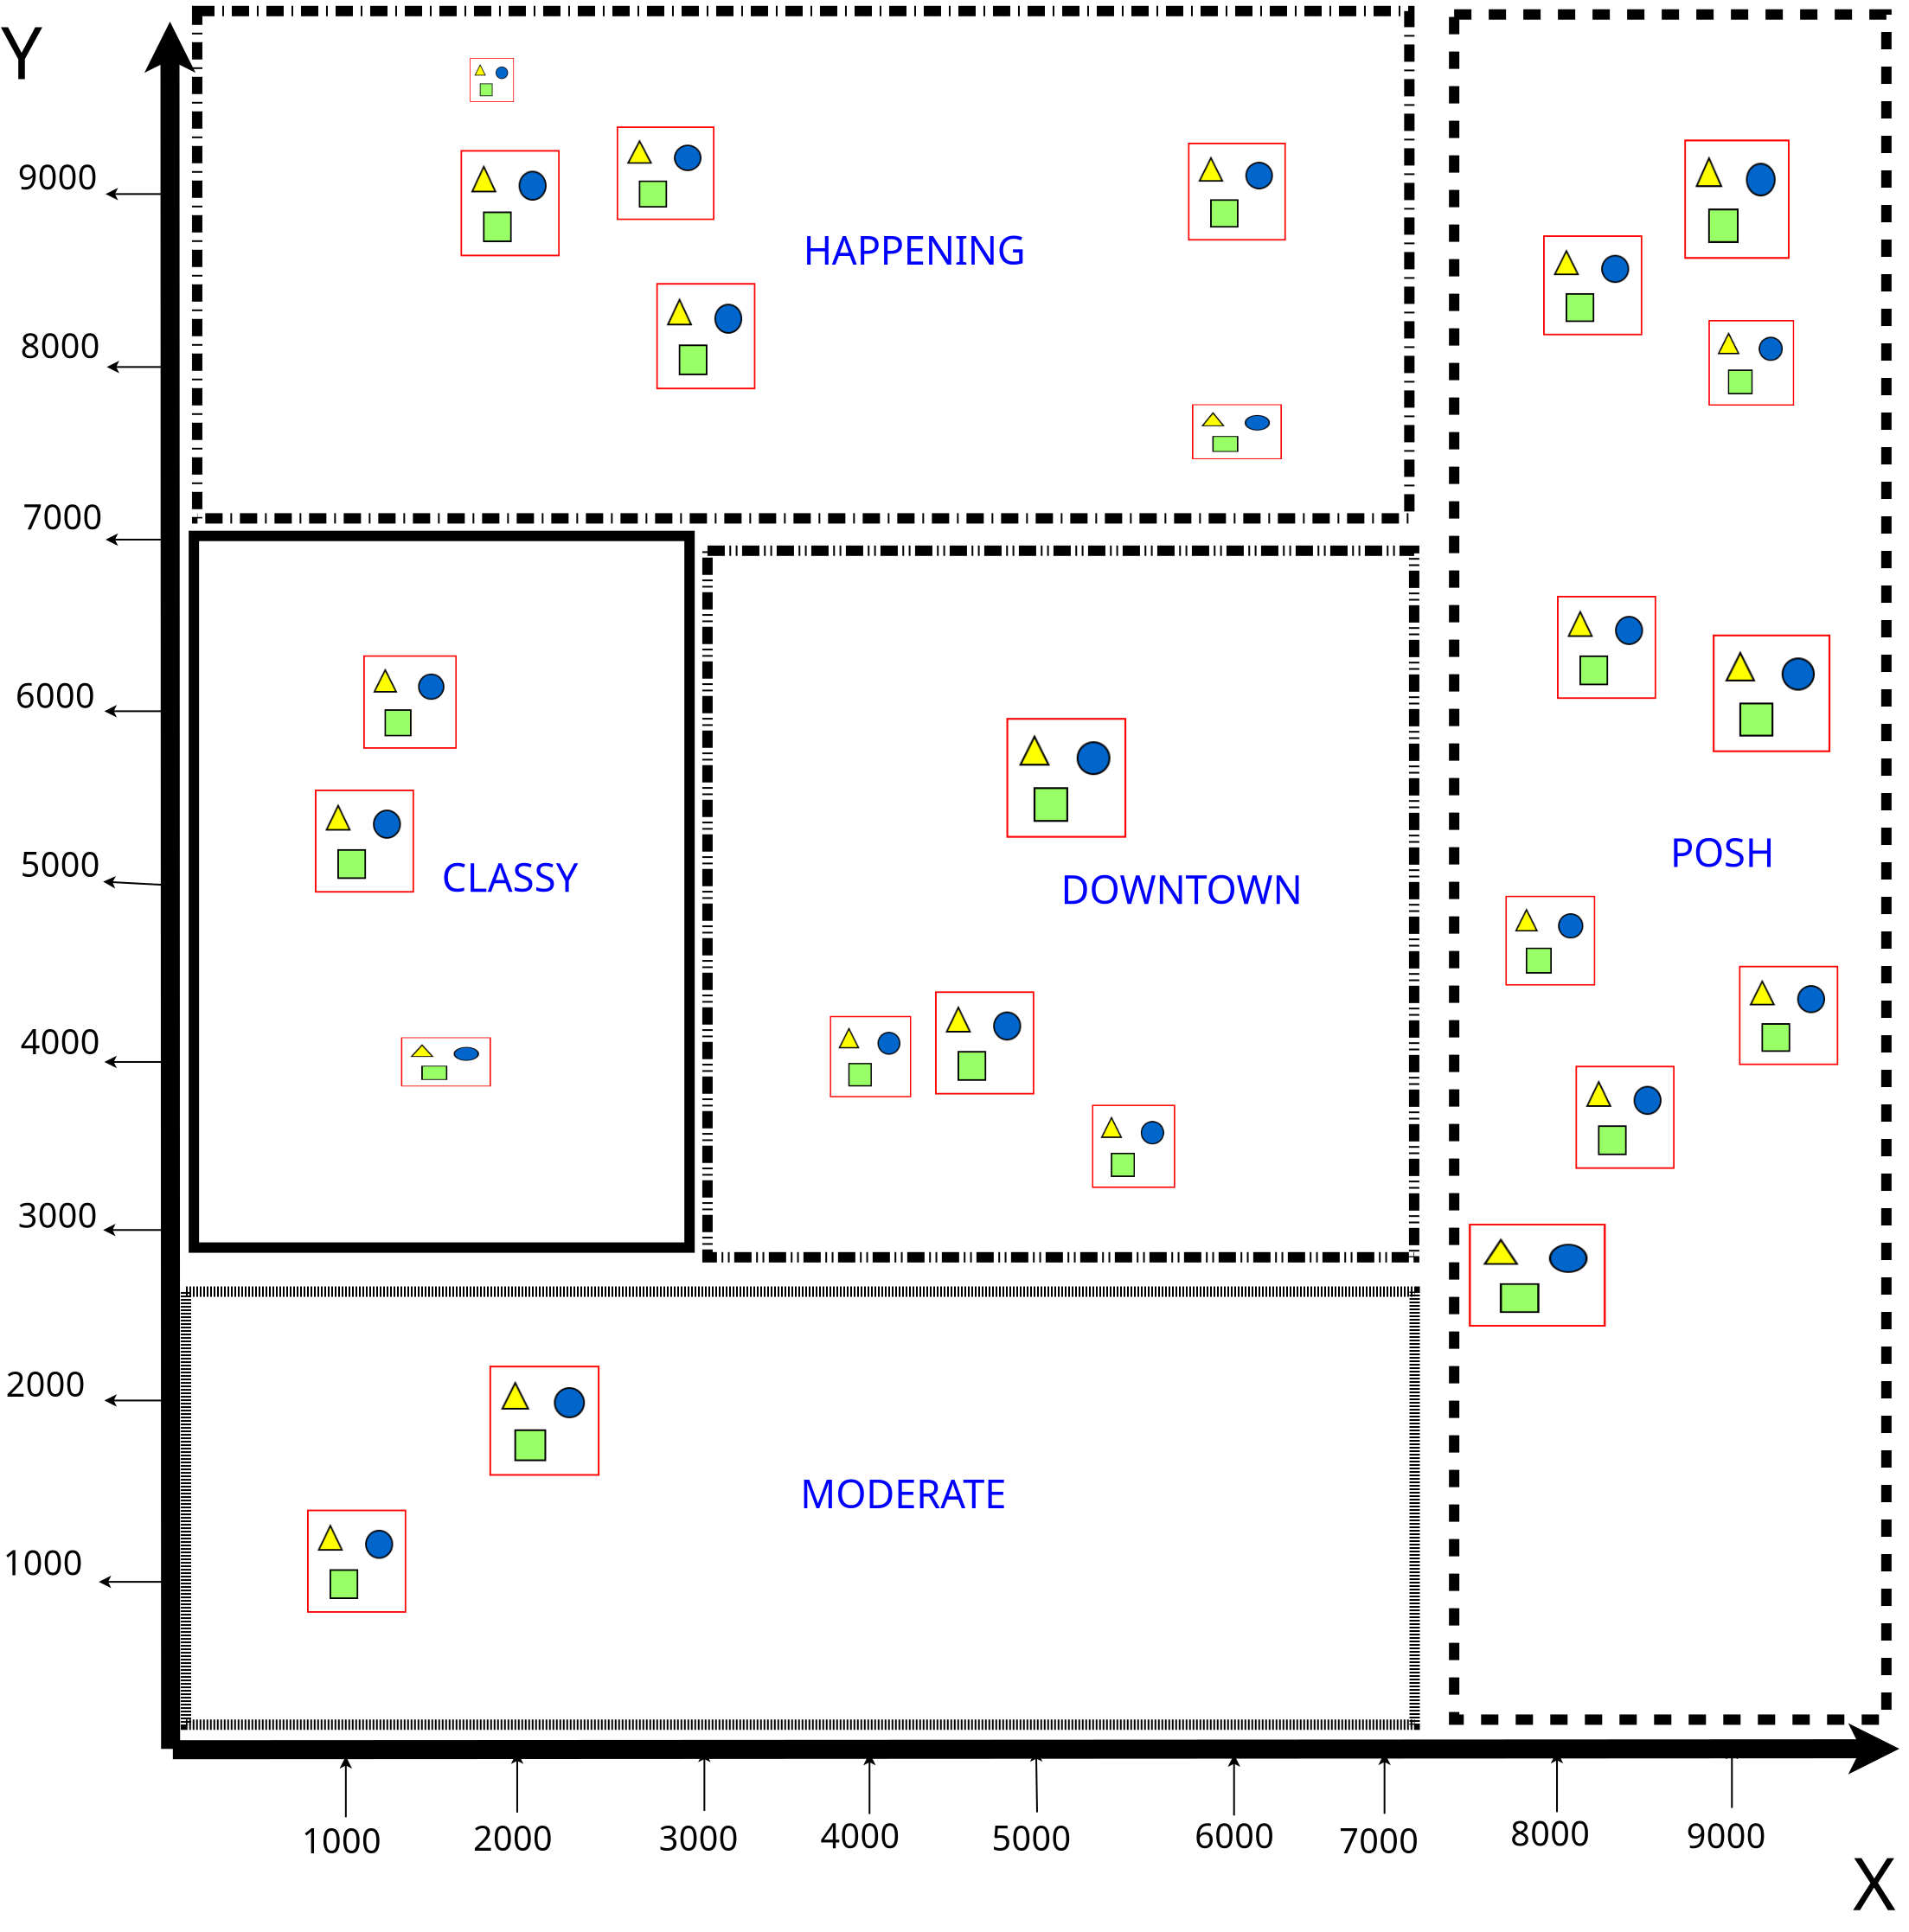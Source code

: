 <?xml version="1.0" encoding="UTF-8"?>
<dia:diagram xmlns:dia="http://www.lysator.liu.se/~alla/dia/">
  <dia:layer name="Background" visible="true" active="true">
    <dia:object type="Standard - Line" version="0" id="O0">
      <dia:attribute name="obj_pos">
        <dia:point val="-0.058,100.022"/>
      </dia:attribute>
      <dia:attribute name="obj_bb">
        <dia:rectangle val="-0.608,98.487;100.973,101.447"/>
      </dia:attribute>
      <dia:attribute name="conn_endpoints">
        <dia:point val="-0.058,100.022"/>
        <dia:point val="99.743,99.966"/>
      </dia:attribute>
      <dia:attribute name="numcp">
        <dia:int val="1"/>
      </dia:attribute>
      <dia:attribute name="line_width">
        <dia:real val="1.1"/>
      </dia:attribute>
      <dia:attribute name="end_arrow">
        <dia:enum val="22"/>
      </dia:attribute>
      <dia:attribute name="end_arrow_length">
        <dia:real val="0.5"/>
      </dia:attribute>
      <dia:attribute name="end_arrow_width">
        <dia:real val="0.5"/>
      </dia:attribute>
    </dia:object>
    <dia:object type="Standard - Line" version="0" id="O1">
      <dia:attribute name="obj_pos">
        <dia:point val="-0.189,99.974"/>
      </dia:attribute>
      <dia:attribute name="obj_bb">
        <dia:rectangle val="-1.705,-1.12;1.255,100.524"/>
      </dia:attribute>
      <dia:attribute name="conn_endpoints">
        <dia:point val="-0.189,99.974"/>
        <dia:point val="-0.225,0.11"/>
      </dia:attribute>
      <dia:attribute name="numcp">
        <dia:int val="1"/>
      </dia:attribute>
      <dia:attribute name="line_width">
        <dia:real val="1.1"/>
      </dia:attribute>
      <dia:attribute name="end_arrow">
        <dia:enum val="22"/>
      </dia:attribute>
      <dia:attribute name="end_arrow_length">
        <dia:real val="0.5"/>
      </dia:attribute>
      <dia:attribute name="end_arrow_width">
        <dia:real val="0.5"/>
      </dia:attribute>
    </dia:object>
    <dia:object type="Standard - Text" version="1" id="O2">
      <dia:attribute name="obj_pos">
        <dia:point val="25,34"/>
      </dia:attribute>
      <dia:attribute name="obj_bb">
        <dia:rectangle val="25,33.405;25,34.15"/>
      </dia:attribute>
      <dia:attribute name="text">
        <dia:composite type="text">
          <dia:attribute name="string">
            <dia:string>##</dia:string>
          </dia:attribute>
          <dia:attribute name="font">
            <dia:font family="sans" style="0" name="Helvetica"/>
          </dia:attribute>
          <dia:attribute name="height">
            <dia:real val="0.8"/>
          </dia:attribute>
          <dia:attribute name="pos">
            <dia:point val="25,34"/>
          </dia:attribute>
          <dia:attribute name="color">
            <dia:color val="#000000"/>
          </dia:attribute>
          <dia:attribute name="alignment">
            <dia:enum val="0"/>
          </dia:attribute>
        </dia:composite>
      </dia:attribute>
      <dia:attribute name="valign">
        <dia:enum val="3"/>
      </dia:attribute>
    </dia:object>
    <dia:object type="Standard - Box" version="0" id="O3">
      <dia:attribute name="obj_pos">
        <dia:point val="30.846,30.702"/>
      </dia:attribute>
      <dia:attribute name="obj_bb">
        <dia:rectangle val="30.547,30.402;71.996,71.851"/>
      </dia:attribute>
      <dia:attribute name="elem_corner">
        <dia:point val="30.846,30.702"/>
      </dia:attribute>
      <dia:attribute name="elem_width">
        <dia:real val="40.849"/>
      </dia:attribute>
      <dia:attribute name="elem_height">
        <dia:real val="40.849"/>
      </dia:attribute>
      <dia:attribute name="border_width">
        <dia:real val="0.6"/>
      </dia:attribute>
      <dia:attribute name="show_background">
        <dia:boolean val="false"/>
      </dia:attribute>
      <dia:attribute name="line_style">
        <dia:enum val="3"/>
      </dia:attribute>
      <dia:attribute name="aspect">
        <dia:enum val="2"/>
      </dia:attribute>
    </dia:object>
    <dia:object type="Standard - Box" version="0" id="O4">
      <dia:attribute name="obj_pos">
        <dia:point val="74.007,-0.303"/>
      </dia:attribute>
      <dia:attribute name="obj_bb">
        <dia:rectangle val="73.707,-0.603;99.293,98.583"/>
      </dia:attribute>
      <dia:attribute name="elem_corner">
        <dia:point val="74.007,-0.303"/>
      </dia:attribute>
      <dia:attribute name="elem_width">
        <dia:real val="24.986"/>
      </dia:attribute>
      <dia:attribute name="elem_height">
        <dia:real val="98.586"/>
      </dia:attribute>
      <dia:attribute name="border_width">
        <dia:real val="0.6"/>
      </dia:attribute>
      <dia:attribute name="show_background">
        <dia:boolean val="false"/>
      </dia:attribute>
      <dia:attribute name="line_style">
        <dia:enum val="1"/>
      </dia:attribute>
    </dia:object>
    <dia:object type="Standard - Box" version="0" id="O5">
      <dia:attribute name="obj_pos">
        <dia:point val="1.348,-0.5"/>
      </dia:attribute>
      <dia:attribute name="obj_bb">
        <dia:rectangle val="1.048,-0.8;71.717,29.131"/>
      </dia:attribute>
      <dia:attribute name="elem_corner">
        <dia:point val="1.348,-0.5"/>
      </dia:attribute>
      <dia:attribute name="elem_width">
        <dia:real val="70.069"/>
      </dia:attribute>
      <dia:attribute name="elem_height">
        <dia:real val="29.331"/>
      </dia:attribute>
      <dia:attribute name="border_width">
        <dia:real val="0.6"/>
      </dia:attribute>
      <dia:attribute name="show_background">
        <dia:boolean val="false"/>
      </dia:attribute>
      <dia:attribute name="line_style">
        <dia:enum val="2"/>
      </dia:attribute>
    </dia:object>
    <dia:object type="Standard - Box" version="0" id="O6">
      <dia:attribute name="obj_pos">
        <dia:point val="0.7,73.537"/>
      </dia:attribute>
      <dia:attribute name="obj_bb">
        <dia:rectangle val="0.4,73.237;72.025,98.876"/>
      </dia:attribute>
      <dia:attribute name="elem_corner">
        <dia:point val="0.7,73.537"/>
      </dia:attribute>
      <dia:attribute name="elem_width">
        <dia:real val="71.025"/>
      </dia:attribute>
      <dia:attribute name="elem_height">
        <dia:real val="25.038"/>
      </dia:attribute>
      <dia:attribute name="border_width">
        <dia:real val="0.6"/>
      </dia:attribute>
      <dia:attribute name="show_background">
        <dia:boolean val="false"/>
      </dia:attribute>
      <dia:attribute name="line_style">
        <dia:enum val="4"/>
      </dia:attribute>
    </dia:object>
    <dia:object type="Standard - Box" version="0" id="O7">
      <dia:attribute name="obj_pos">
        <dia:point val="1.157,29.845"/>
      </dia:attribute>
      <dia:attribute name="obj_bb">
        <dia:rectangle val="0.857,29.545;30.109,71.29"/>
      </dia:attribute>
      <dia:attribute name="elem_corner">
        <dia:point val="1.157,29.845"/>
      </dia:attribute>
      <dia:attribute name="elem_width">
        <dia:real val="28.652"/>
      </dia:attribute>
      <dia:attribute name="elem_height">
        <dia:real val="41.145"/>
      </dia:attribute>
      <dia:attribute name="border_width">
        <dia:real val="0.6"/>
      </dia:attribute>
      <dia:attribute name="show_background">
        <dia:boolean val="false"/>
      </dia:attribute>
    </dia:object>
    <dia:object type="Standard - Text" version="1" id="O8">
      <dia:attribute name="obj_pos">
        <dia:point val="-10.0,3.438"/>
      </dia:attribute>
      <dia:attribute name="obj_bb">
        <dia:rectangle val="-10.0,-0.489;-7.4,4.436"/>
      </dia:attribute>
      <dia:attribute name="text">
        <dia:composite type="text">
          <dia:attribute name="string">
            <dia:string>#Y#</dia:string>
          </dia:attribute>
          <dia:attribute name="font">
            <dia:font family="sans" style="0" name="Helvetica"/>
          </dia:attribute>
          <dia:attribute name="height">
            <dia:real val="5.292"/>
          </dia:attribute>
          <dia:attribute name="pos">
            <dia:point val="-10.0,3.438"/>
          </dia:attribute>
          <dia:attribute name="color">
            <dia:color val="#000000"/>
          </dia:attribute>
          <dia:attribute name="alignment">
            <dia:enum val="0"/>
          </dia:attribute>
        </dia:composite>
      </dia:attribute>
      <dia:attribute name="valign">
        <dia:enum val="3"/>
      </dia:attribute>
    </dia:object>
    <dia:object type="Standard - Text" version="1" id="O9">
      <dia:attribute name="obj_pos">
        <dia:point val="97.056,109.3"/>
      </dia:attribute>
      <dia:attribute name="obj_bb">
        <dia:rectangle val="97.056,105.373;99.954,110.298"/>
      </dia:attribute>
      <dia:attribute name="text">
        <dia:composite type="text">
          <dia:attribute name="string">
            <dia:string>#X#</dia:string>
          </dia:attribute>
          <dia:attribute name="font">
            <dia:font family="sans" style="0" name="Helvetica"/>
          </dia:attribute>
          <dia:attribute name="height">
            <dia:real val="5.292"/>
          </dia:attribute>
          <dia:attribute name="pos">
            <dia:point val="97.056,109.3"/>
          </dia:attribute>
          <dia:attribute name="color">
            <dia:color val="#000000"/>
          </dia:attribute>
          <dia:attribute name="alignment">
            <dia:enum val="0"/>
          </dia:attribute>
        </dia:composite>
      </dia:attribute>
      <dia:attribute name="valign">
        <dia:enum val="3"/>
      </dia:attribute>
    </dia:object>
    <dia:object type="Standard - Text" version="1" id="O10">
      <dia:attribute name="obj_pos">
        <dia:point val="36.382,14.165"/>
      </dia:attribute>
      <dia:attribute name="obj_bb">
        <dia:rectangle val="36.382,13.57;36.382,14.316"/>
      </dia:attribute>
      <dia:attribute name="text">
        <dia:composite type="text">
          <dia:attribute name="string">
            <dia:string>##</dia:string>
          </dia:attribute>
          <dia:attribute name="font">
            <dia:font family="sans" style="0" name="Helvetica"/>
          </dia:attribute>
          <dia:attribute name="height">
            <dia:real val="0.8"/>
          </dia:attribute>
          <dia:attribute name="pos">
            <dia:point val="36.382,14.165"/>
          </dia:attribute>
          <dia:attribute name="color">
            <dia:color val="#000000"/>
          </dia:attribute>
          <dia:attribute name="alignment">
            <dia:enum val="0"/>
          </dia:attribute>
        </dia:composite>
      </dia:attribute>
      <dia:attribute name="valign">
        <dia:enum val="3"/>
      </dia:attribute>
      <dia:connections>
        <dia:connection handle="0" to="O5" connection="8"/>
      </dia:connections>
    </dia:object>
    <dia:object type="Standard - Text" version="1" id="O11">
      <dia:attribute name="obj_pos">
        <dia:point val="51.271,51.126"/>
      </dia:attribute>
      <dia:attribute name="obj_bb">
        <dia:rectangle val="51.271,49.031;65.784,51.659"/>
      </dia:attribute>
      <dia:attribute name="text">
        <dia:composite type="text">
          <dia:attribute name="string">
            <dia:string>#DOWNTOWN#</dia:string>
          </dia:attribute>
          <dia:attribute name="font">
            <dia:font family="sans" style="0" name="Helvetica"/>
          </dia:attribute>
          <dia:attribute name="height">
            <dia:real val="2.822"/>
          </dia:attribute>
          <dia:attribute name="pos">
            <dia:point val="51.271,51.126"/>
          </dia:attribute>
          <dia:attribute name="color">
            <dia:color val="#0000ff"/>
          </dia:attribute>
          <dia:attribute name="alignment">
            <dia:enum val="0"/>
          </dia:attribute>
        </dia:composite>
      </dia:attribute>
      <dia:attribute name="valign">
        <dia:enum val="3"/>
      </dia:attribute>
      <dia:connections>
        <dia:connection handle="0" to="O3" connection="8"/>
      </dia:connections>
    </dia:object>
    <dia:object type="Standard - Text" version="1" id="O12">
      <dia:attribute name="obj_pos">
        <dia:point val="86.5,48.99"/>
      </dia:attribute>
      <dia:attribute name="obj_bb">
        <dia:rectangle val="86.5,46.895;92.77,49.522"/>
      </dia:attribute>
      <dia:attribute name="text">
        <dia:composite type="text">
          <dia:attribute name="string">
            <dia:string>#POSH#</dia:string>
          </dia:attribute>
          <dia:attribute name="font">
            <dia:font family="sans" style="0" name="Helvetica"/>
          </dia:attribute>
          <dia:attribute name="height">
            <dia:real val="2.822"/>
          </dia:attribute>
          <dia:attribute name="pos">
            <dia:point val="86.5,48.99"/>
          </dia:attribute>
          <dia:attribute name="color">
            <dia:color val="#0000ff"/>
          </dia:attribute>
          <dia:attribute name="alignment">
            <dia:enum val="0"/>
          </dia:attribute>
        </dia:composite>
      </dia:attribute>
      <dia:attribute name="valign">
        <dia:enum val="3"/>
      </dia:attribute>
      <dia:connections>
        <dia:connection handle="0" to="O4" connection="8"/>
      </dia:connections>
    </dia:object>
    <dia:object type="Standard - Text" version="1" id="O13">
      <dia:attribute name="obj_pos">
        <dia:point val="36.382,14.165"/>
      </dia:attribute>
      <dia:attribute name="obj_bb">
        <dia:rectangle val="36.382,12.07;49.567,14.698"/>
      </dia:attribute>
      <dia:attribute name="text">
        <dia:composite type="text">
          <dia:attribute name="string">
            <dia:string>#HAPPENING#</dia:string>
          </dia:attribute>
          <dia:attribute name="font">
            <dia:font family="sans" style="0" name="Helvetica"/>
          </dia:attribute>
          <dia:attribute name="height">
            <dia:real val="2.822"/>
          </dia:attribute>
          <dia:attribute name="pos">
            <dia:point val="36.382,14.165"/>
          </dia:attribute>
          <dia:attribute name="color">
            <dia:color val="#0000ff"/>
          </dia:attribute>
          <dia:attribute name="alignment">
            <dia:enum val="0"/>
          </dia:attribute>
        </dia:composite>
      </dia:attribute>
      <dia:attribute name="valign">
        <dia:enum val="3"/>
      </dia:attribute>
      <dia:connections>
        <dia:connection handle="0" to="O5" connection="8"/>
      </dia:connections>
    </dia:object>
    <dia:object type="Standard - Text" version="1" id="O14">
      <dia:attribute name="obj_pos">
        <dia:point val="15.483,50.418"/>
      </dia:attribute>
      <dia:attribute name="obj_bb">
        <dia:rectangle val="15.483,49.823;15.483,50.568"/>
      </dia:attribute>
      <dia:attribute name="text">
        <dia:composite type="text">
          <dia:attribute name="string">
            <dia:string>##</dia:string>
          </dia:attribute>
          <dia:attribute name="font">
            <dia:font family="sans" style="0" name="Helvetica"/>
          </dia:attribute>
          <dia:attribute name="height">
            <dia:real val="0.8"/>
          </dia:attribute>
          <dia:attribute name="pos">
            <dia:point val="15.483,50.418"/>
          </dia:attribute>
          <dia:attribute name="color">
            <dia:color val="#000000"/>
          </dia:attribute>
          <dia:attribute name="alignment">
            <dia:enum val="0"/>
          </dia:attribute>
        </dia:composite>
      </dia:attribute>
      <dia:attribute name="valign">
        <dia:enum val="3"/>
      </dia:attribute>
      <dia:connections>
        <dia:connection handle="0" to="O7" connection="8"/>
      </dia:connections>
    </dia:object>
    <dia:object type="Standard - Text" version="1" id="O15">
      <dia:attribute name="obj_pos">
        <dia:point val="15.483,50.418"/>
      </dia:attribute>
      <dia:attribute name="obj_bb">
        <dia:rectangle val="15.483,48.323;24.108,50.95"/>
      </dia:attribute>
      <dia:attribute name="text">
        <dia:composite type="text">
          <dia:attribute name="string">
            <dia:string>#CLASSY#</dia:string>
          </dia:attribute>
          <dia:attribute name="font">
            <dia:font family="sans" style="0" name="Helvetica"/>
          </dia:attribute>
          <dia:attribute name="height">
            <dia:real val="2.822"/>
          </dia:attribute>
          <dia:attribute name="pos">
            <dia:point val="15.483,50.418"/>
          </dia:attribute>
          <dia:attribute name="color">
            <dia:color val="#0000ff"/>
          </dia:attribute>
          <dia:attribute name="alignment">
            <dia:enum val="0"/>
          </dia:attribute>
        </dia:composite>
      </dia:attribute>
      <dia:attribute name="valign">
        <dia:enum val="3"/>
      </dia:attribute>
      <dia:connections>
        <dia:connection handle="0" to="O7" connection="8"/>
      </dia:connections>
    </dia:object>
    <dia:object type="Standard - Text" version="1" id="O16">
      <dia:attribute name="obj_pos">
        <dia:point val="36.212,86.056"/>
      </dia:attribute>
      <dia:attribute name="obj_bb">
        <dia:rectangle val="36.212,83.961;49.022,86.589"/>
      </dia:attribute>
      <dia:attribute name="text">
        <dia:composite type="text">
          <dia:attribute name="string">
            <dia:string>#MODERATE#</dia:string>
          </dia:attribute>
          <dia:attribute name="font">
            <dia:font family="sans" style="0" name="Helvetica"/>
          </dia:attribute>
          <dia:attribute name="height">
            <dia:real val="2.822"/>
          </dia:attribute>
          <dia:attribute name="pos">
            <dia:point val="36.212,86.056"/>
          </dia:attribute>
          <dia:attribute name="color">
            <dia:color val="#0000ff"/>
          </dia:attribute>
          <dia:attribute name="alignment">
            <dia:enum val="0"/>
          </dia:attribute>
        </dia:composite>
      </dia:attribute>
      <dia:attribute name="valign">
        <dia:enum val="3"/>
      </dia:attribute>
      <dia:connections>
        <dia:connection handle="0" to="O6" connection="8"/>
      </dia:connections>
    </dia:object>
    <dia:object type="Standard - Text" version="1" id="O17">
      <dia:attribute name="obj_pos">
        <dia:point val="20.003,79.94"/>
      </dia:attribute>
      <dia:attribute name="obj_bb">
        <dia:rectangle val="20.003,79.345;20.003,80.09"/>
      </dia:attribute>
      <dia:attribute name="text">
        <dia:composite type="text">
          <dia:attribute name="string">
            <dia:string>##</dia:string>
          </dia:attribute>
          <dia:attribute name="font">
            <dia:font family="sans" style="0" name="Helvetica"/>
          </dia:attribute>
          <dia:attribute name="height">
            <dia:real val="0.8"/>
          </dia:attribute>
          <dia:attribute name="pos">
            <dia:point val="20.003,79.94"/>
          </dia:attribute>
          <dia:attribute name="color">
            <dia:color val="#000000"/>
          </dia:attribute>
          <dia:attribute name="alignment">
            <dia:enum val="0"/>
          </dia:attribute>
        </dia:composite>
      </dia:attribute>
      <dia:attribute name="valign">
        <dia:enum val="3"/>
      </dia:attribute>
    </dia:object>
    <dia:object type="Standard - Image" version="0" id="O18">
      <dia:attribute name="obj_pos">
        <dia:point val="7.703,86.141"/>
      </dia:attribute>
      <dia:attribute name="obj_bb">
        <dia:rectangle val="7.603,86.041;13.533,92.203"/>
      </dia:attribute>
      <dia:attribute name="elem_corner">
        <dia:point val="7.703,86.141"/>
      </dia:attribute>
      <dia:attribute name="elem_width">
        <dia:real val="5.73"/>
      </dia:attribute>
      <dia:attribute name="elem_height">
        <dia:real val="5.961"/>
      </dia:attribute>
      <dia:attribute name="border_width">
        <dia:real val="0.2"/>
      </dia:attribute>
      <dia:attribute name="draw_border">
        <dia:boolean val="false"/>
      </dia:attribute>
      <dia:attribute name="keep_aspect">
        <dia:boolean val="false"/>
      </dia:attribute>
      <dia:attribute name="file">
        <dia:string>#C:\Documents and Settings\Gritti\Desktop\icons for city map\icona_casa.jpg#</dia:string>
      </dia:attribute>
    </dia:object>
    <dia:object type="Standard - Image" version="0" id="O19">
      <dia:attribute name="obj_pos">
        <dia:point val="18.241,77.819"/>
      </dia:attribute>
      <dia:attribute name="obj_bb">
        <dia:rectangle val="18.191,77.769;24.655,84.233"/>
      </dia:attribute>
      <dia:attribute name="elem_corner">
        <dia:point val="18.241,77.819"/>
      </dia:attribute>
      <dia:attribute name="elem_width">
        <dia:real val="6.364"/>
      </dia:attribute>
      <dia:attribute name="elem_height">
        <dia:real val="6.364"/>
      </dia:attribute>
      <dia:attribute name="draw_border">
        <dia:boolean val="false"/>
      </dia:attribute>
      <dia:attribute name="keep_aspect">
        <dia:boolean val="true"/>
      </dia:attribute>
      <dia:attribute name="file">
        <dia:string>#C:\Documents and Settings\Gritti\Desktop\icons for city map\moka_512.jpg#</dia:string>
      </dia:attribute>
    </dia:object>
    <dia:object type="Standard - Image" version="0" id="O20">
      <dia:attribute name="obj_pos">
        <dia:point val="16.573,7.534"/>
      </dia:attribute>
      <dia:attribute name="obj_bb">
        <dia:rectangle val="16.473,7.434;22.403,13.779"/>
      </dia:attribute>
      <dia:attribute name="elem_corner">
        <dia:point val="16.573,7.534"/>
      </dia:attribute>
      <dia:attribute name="elem_width">
        <dia:real val="5.73"/>
      </dia:attribute>
      <dia:attribute name="elem_height">
        <dia:real val="6.145"/>
      </dia:attribute>
      <dia:attribute name="border_width">
        <dia:real val="0.2"/>
      </dia:attribute>
      <dia:attribute name="draw_border">
        <dia:boolean val="false"/>
      </dia:attribute>
      <dia:attribute name="keep_aspect">
        <dia:boolean val="false"/>
      </dia:attribute>
      <dia:attribute name="file">
        <dia:string>#C:\Documents and Settings\Gritti\Desktop\icons for city map\icona_casa.jpg#</dia:string>
      </dia:attribute>
    </dia:object>
    <dia:object type="Standard - Image" version="0" id="O21">
      <dia:attribute name="obj_pos">
        <dia:point val="25.595,6.172"/>
      </dia:attribute>
      <dia:attribute name="obj_bb">
        <dia:rectangle val="25.545,6.122;31.302,11.629"/>
      </dia:attribute>
      <dia:attribute name="elem_corner">
        <dia:point val="25.595,6.172"/>
      </dia:attribute>
      <dia:attribute name="elem_width">
        <dia:real val="5.657"/>
      </dia:attribute>
      <dia:attribute name="elem_height">
        <dia:real val="5.407"/>
      </dia:attribute>
      <dia:attribute name="draw_border">
        <dia:boolean val="false"/>
      </dia:attribute>
      <dia:attribute name="keep_aspect">
        <dia:boolean val="false"/>
      </dia:attribute>
      <dia:attribute name="file">
        <dia:string>#C:\Documents and Settings\Gritti\Desktop\icons for city map\upc1.gif#</dia:string>
      </dia:attribute>
    </dia:object>
    <dia:object type="Standard - Image" version="0" id="O22">
      <dia:attribute name="obj_pos">
        <dia:point val="17.11,2.213"/>
      </dia:attribute>
      <dia:attribute name="obj_bb">
        <dia:rectangle val="17.059,2.163;19.705,4.808"/>
      </dia:attribute>
      <dia:attribute name="elem_corner">
        <dia:point val="17.11,2.213"/>
      </dia:attribute>
      <dia:attribute name="elem_width">
        <dia:real val="2.546"/>
      </dia:attribute>
      <dia:attribute name="elem_height">
        <dia:real val="2.546"/>
      </dia:attribute>
      <dia:attribute name="draw_border">
        <dia:boolean val="false"/>
      </dia:attribute>
      <dia:attribute name="keep_aspect">
        <dia:boolean val="true"/>
      </dia:attribute>
      <dia:attribute name="file">
        <dia:string>#C:\Documents and Settings\Gritti\Desktop\icons for city map\linia1.gif#</dia:string>
      </dia:attribute>
    </dia:object>
    <dia:object type="Standard - Image" version="0" id="O23">
      <dia:attribute name="obj_pos">
        <dia:point val="27.887,15.224"/>
      </dia:attribute>
      <dia:attribute name="obj_bb">
        <dia:rectangle val="27.787,15.124;33.717,21.469"/>
      </dia:attribute>
      <dia:attribute name="elem_corner">
        <dia:point val="27.887,15.224"/>
      </dia:attribute>
      <dia:attribute name="elem_width">
        <dia:real val="5.73"/>
      </dia:attribute>
      <dia:attribute name="elem_height">
        <dia:real val="6.145"/>
      </dia:attribute>
      <dia:attribute name="border_width">
        <dia:real val="0.2"/>
      </dia:attribute>
      <dia:attribute name="draw_border">
        <dia:boolean val="false"/>
      </dia:attribute>
      <dia:attribute name="keep_aspect">
        <dia:boolean val="false"/>
      </dia:attribute>
      <dia:attribute name="file">
        <dia:string>#C:\Documents and Settings\Gritti\Desktop\icons for city map\icona_casa.jpg#</dia:string>
      </dia:attribute>
    </dia:object>
    <dia:object type="Standard - Text" version="1" id="O24">
      <dia:attribute name="obj_pos">
        <dia:point val="13.574,28.517"/>
      </dia:attribute>
      <dia:attribute name="obj_bb">
        <dia:rectangle val="13.574,27.922;13.574,28.667"/>
      </dia:attribute>
      <dia:attribute name="text">
        <dia:composite type="text">
          <dia:attribute name="string">
            <dia:string>##</dia:string>
          </dia:attribute>
          <dia:attribute name="font">
            <dia:font family="sans" style="0" name="Helvetica"/>
          </dia:attribute>
          <dia:attribute name="height">
            <dia:real val="0.8"/>
          </dia:attribute>
          <dia:attribute name="pos">
            <dia:point val="13.574,28.517"/>
          </dia:attribute>
          <dia:attribute name="color">
            <dia:color val="#000000"/>
          </dia:attribute>
          <dia:attribute name="alignment">
            <dia:enum val="0"/>
          </dia:attribute>
        </dia:composite>
      </dia:attribute>
      <dia:attribute name="valign">
        <dia:enum val="3"/>
      </dia:attribute>
    </dia:object>
    <dia:object type="Standard - Image" version="0" id="O25">
      <dia:attribute name="obj_pos">
        <dia:point val="74.853,69.617"/>
      </dia:attribute>
      <dia:attribute name="obj_bb">
        <dia:rectangle val="74.803,69.567;82.823,75.606"/>
      </dia:attribute>
      <dia:attribute name="elem_corner">
        <dia:point val="74.853,69.617"/>
      </dia:attribute>
      <dia:attribute name="elem_width">
        <dia:real val="7.92"/>
      </dia:attribute>
      <dia:attribute name="elem_height">
        <dia:real val="5.94"/>
      </dia:attribute>
      <dia:attribute name="draw_border">
        <dia:boolean val="false"/>
      </dia:attribute>
      <dia:attribute name="keep_aspect">
        <dia:boolean val="true"/>
      </dia:attribute>
      <dia:attribute name="file">
        <dia:string>#C:\Documents and Settings\Gritti\Desktop\icons for city map\bmx-park-icon-1.jpg#</dia:string>
      </dia:attribute>
    </dia:object>
    <dia:object type="Standard - Image" version="0" id="O26">
      <dia:attribute name="obj_pos">
        <dia:point val="48.125,40.366"/>
      </dia:attribute>
      <dia:attribute name="obj_bb">
        <dia:rectangle val="48.075,40.316;55.105,47.346"/>
      </dia:attribute>
      <dia:attribute name="elem_corner">
        <dia:point val="48.125,40.366"/>
      </dia:attribute>
      <dia:attribute name="elem_width">
        <dia:real val="6.93"/>
      </dia:attribute>
      <dia:attribute name="elem_height">
        <dia:real val="6.93"/>
      </dia:attribute>
      <dia:attribute name="draw_border">
        <dia:boolean val="false"/>
      </dia:attribute>
      <dia:attribute name="keep_aspect">
        <dia:boolean val="true"/>
      </dia:attribute>
      <dia:attribute name="file">
        <dia:string>#C:\Documents and Settings\Gritti\Desktop\icons for city map\i405_TDM_icon_transit92.gif#</dia:string>
      </dia:attribute>
    </dia:object>
    <dia:object type="Standard - Image" version="0" id="O27">
      <dia:attribute name="obj_pos">
        <dia:point val="87.313,6.927"/>
      </dia:attribute>
      <dia:attribute name="obj_bb">
        <dia:rectangle val="87.263,6.877;93.444,13.877"/>
      </dia:attribute>
      <dia:attribute name="elem_corner">
        <dia:point val="87.313,6.927"/>
      </dia:attribute>
      <dia:attribute name="elem_width">
        <dia:real val="6.081"/>
      </dia:attribute>
      <dia:attribute name="elem_height">
        <dia:real val="6.9"/>
      </dia:attribute>
      <dia:attribute name="draw_border">
        <dia:boolean val="false"/>
      </dia:attribute>
      <dia:attribute name="keep_aspect">
        <dia:boolean val="false"/>
      </dia:attribute>
      <dia:attribute name="file">
        <dia:string>#C:\Documents and Settings\Gritti\Desktop\icons for city map\clubbing.jpg#</dia:string>
      </dia:attribute>
    </dia:object>
    <dia:object type="Standard - Line" version="0" id="O28">
      <dia:attribute name="obj_pos">
        <dia:point val="9.941,103.926"/>
      </dia:attribute>
      <dia:attribute name="obj_bb">
        <dia:rectangle val="9.579,100.279;10.302,103.976"/>
      </dia:attribute>
      <dia:attribute name="conn_endpoints">
        <dia:point val="9.941,103.926"/>
        <dia:point val="9.941,100.391"/>
      </dia:attribute>
      <dia:attribute name="numcp">
        <dia:int val="1"/>
      </dia:attribute>
      <dia:attribute name="end_arrow">
        <dia:enum val="22"/>
      </dia:attribute>
      <dia:attribute name="end_arrow_length">
        <dia:real val="0.5"/>
      </dia:attribute>
      <dia:attribute name="end_arrow_width">
        <dia:real val="0.5"/>
      </dia:attribute>
    </dia:object>
    <dia:object type="Standard - Line" version="0" id="O29">
      <dia:attribute name="obj_pos">
        <dia:point val="19.848,103.656"/>
      </dia:attribute>
      <dia:attribute name="obj_bb">
        <dia:rectangle val="19.486,100.008;20.21,103.706"/>
      </dia:attribute>
      <dia:attribute name="conn_endpoints">
        <dia:point val="19.848,103.656"/>
        <dia:point val="19.848,100.12"/>
      </dia:attribute>
      <dia:attribute name="numcp">
        <dia:int val="1"/>
      </dia:attribute>
      <dia:attribute name="end_arrow">
        <dia:enum val="22"/>
      </dia:attribute>
      <dia:attribute name="end_arrow_length">
        <dia:real val="0.5"/>
      </dia:attribute>
      <dia:attribute name="end_arrow_width">
        <dia:real val="0.5"/>
      </dia:attribute>
    </dia:object>
    <dia:object type="Standard - Line" version="0" id="O30">
      <dia:attribute name="obj_pos">
        <dia:point val="30.667,103.557"/>
      </dia:attribute>
      <dia:attribute name="obj_bb">
        <dia:rectangle val="30.305,99.909;31.029,103.607"/>
      </dia:attribute>
      <dia:attribute name="conn_endpoints">
        <dia:point val="30.667,103.557"/>
        <dia:point val="30.667,100.021"/>
      </dia:attribute>
      <dia:attribute name="numcp">
        <dia:int val="1"/>
      </dia:attribute>
      <dia:attribute name="end_arrow">
        <dia:enum val="22"/>
      </dia:attribute>
      <dia:attribute name="end_arrow_length">
        <dia:real val="0.5"/>
      </dia:attribute>
      <dia:attribute name="end_arrow_width">
        <dia:real val="0.5"/>
      </dia:attribute>
    </dia:object>
    <dia:object type="Standard - Line" version="0" id="O31">
      <dia:attribute name="obj_pos">
        <dia:point val="40.213,103.741"/>
      </dia:attribute>
      <dia:attribute name="obj_bb">
        <dia:rectangle val="39.851,100.093;40.575,103.791"/>
      </dia:attribute>
      <dia:attribute name="conn_endpoints">
        <dia:point val="40.213,103.741"/>
        <dia:point val="40.213,100.205"/>
      </dia:attribute>
      <dia:attribute name="numcp">
        <dia:int val="1"/>
      </dia:attribute>
      <dia:attribute name="end_arrow">
        <dia:enum val="22"/>
      </dia:attribute>
      <dia:attribute name="end_arrow_length">
        <dia:real val="0.5"/>
      </dia:attribute>
      <dia:attribute name="end_arrow_width">
        <dia:real val="0.5"/>
      </dia:attribute>
    </dia:object>
    <dia:object type="Standard - Line" version="0" id="O32">
      <dia:attribute name="obj_pos">
        <dia:point val="49.9,103.642"/>
      </dia:attribute>
      <dia:attribute name="obj_bb">
        <dia:rectangle val="49.49,99.882;50.214,103.693"/>
      </dia:attribute>
      <dia:attribute name="conn_endpoints">
        <dia:point val="49.9,103.642"/>
        <dia:point val="49.843,99.994"/>
      </dia:attribute>
      <dia:attribute name="numcp">
        <dia:int val="1"/>
      </dia:attribute>
      <dia:attribute name="end_arrow">
        <dia:enum val="22"/>
      </dia:attribute>
      <dia:attribute name="end_arrow_length">
        <dia:real val="0.5"/>
      </dia:attribute>
      <dia:attribute name="end_arrow_width">
        <dia:real val="0.5"/>
      </dia:attribute>
      <dia:connections>
        <dia:connection handle="1" to="O0" connection="0"/>
      </dia:connections>
    </dia:object>
    <dia:object type="Standard - Line" version="0" id="O33">
      <dia:attribute name="obj_pos">
        <dia:point val="61.285,103.826"/>
      </dia:attribute>
      <dia:attribute name="obj_bb">
        <dia:rectangle val="60.923,100.178;61.647,103.876"/>
      </dia:attribute>
      <dia:attribute name="conn_endpoints">
        <dia:point val="61.285,103.826"/>
        <dia:point val="61.285,100.29"/>
      </dia:attribute>
      <dia:attribute name="numcp">
        <dia:int val="1"/>
      </dia:attribute>
      <dia:attribute name="end_arrow">
        <dia:enum val="22"/>
      </dia:attribute>
      <dia:attribute name="end_arrow_length">
        <dia:real val="0.5"/>
      </dia:attribute>
      <dia:attribute name="end_arrow_width">
        <dia:real val="0.5"/>
      </dia:attribute>
    </dia:object>
    <dia:object type="Standard - Line" version="0" id="O34">
      <dia:attribute name="obj_pos">
        <dia:point val="69.982,103.727"/>
      </dia:attribute>
      <dia:attribute name="obj_bb">
        <dia:rectangle val="69.62,100.079;70.344,103.777"/>
      </dia:attribute>
      <dia:attribute name="conn_endpoints">
        <dia:point val="69.982,103.727"/>
        <dia:point val="69.982,100.191"/>
      </dia:attribute>
      <dia:attribute name="numcp">
        <dia:int val="1"/>
      </dia:attribute>
      <dia:attribute name="end_arrow">
        <dia:enum val="22"/>
      </dia:attribute>
      <dia:attribute name="end_arrow_length">
        <dia:real val="0.5"/>
      </dia:attribute>
      <dia:attribute name="end_arrow_width">
        <dia:real val="0.5"/>
      </dia:attribute>
    </dia:object>
    <dia:object type="Standard - Line" version="0" id="O35">
      <dia:attribute name="obj_pos">
        <dia:point val="79.952,103.628"/>
      </dia:attribute>
      <dia:attribute name="obj_bb">
        <dia:rectangle val="79.591,99.98;80.314,103.678"/>
      </dia:attribute>
      <dia:attribute name="conn_endpoints">
        <dia:point val="79.952,103.628"/>
        <dia:point val="79.952,100.092"/>
      </dia:attribute>
      <dia:attribute name="numcp">
        <dia:int val="1"/>
      </dia:attribute>
      <dia:attribute name="end_arrow">
        <dia:enum val="22"/>
      </dia:attribute>
      <dia:attribute name="end_arrow_length">
        <dia:real val="0.5"/>
      </dia:attribute>
      <dia:attribute name="end_arrow_width">
        <dia:real val="0.5"/>
      </dia:attribute>
    </dia:object>
    <dia:object type="Standard - Line" version="0" id="O36">
      <dia:attribute name="obj_pos">
        <dia:point val="90.064,103.387"/>
      </dia:attribute>
      <dia:attribute name="obj_bb">
        <dia:rectangle val="89.702,99.74;90.426,103.437"/>
      </dia:attribute>
      <dia:attribute name="conn_endpoints">
        <dia:point val="90.064,103.387"/>
        <dia:point val="90.064,99.852"/>
      </dia:attribute>
      <dia:attribute name="numcp">
        <dia:int val="1"/>
      </dia:attribute>
      <dia:attribute name="end_arrow">
        <dia:enum val="22"/>
      </dia:attribute>
      <dia:attribute name="end_arrow_length">
        <dia:real val="0.5"/>
      </dia:attribute>
      <dia:attribute name="end_arrow_width">
        <dia:real val="0.5"/>
      </dia:attribute>
    </dia:object>
    <dia:object type="Standard - Text" version="1" id="O37">
      <dia:attribute name="obj_pos">
        <dia:point val="7.395,106.006"/>
      </dia:attribute>
      <dia:attribute name="obj_bb">
        <dia:rectangle val="7.395,104.174;12.425,108.94"/>
      </dia:attribute>
      <dia:attribute name="text">
        <dia:composite type="text">
          <dia:attribute name="string">
            <dia:string>#1000
#</dia:string>
          </dia:attribute>
          <dia:attribute name="font">
            <dia:font family="sans" style="0" name="Helvetica"/>
          </dia:attribute>
          <dia:attribute name="height">
            <dia:real val="2.469"/>
          </dia:attribute>
          <dia:attribute name="pos">
            <dia:point val="7.395,106.006"/>
          </dia:attribute>
          <dia:attribute name="color">
            <dia:color val="#000000"/>
          </dia:attribute>
          <dia:attribute name="alignment">
            <dia:enum val="0"/>
          </dia:attribute>
        </dia:composite>
      </dia:attribute>
      <dia:attribute name="valign">
        <dia:enum val="3"/>
      </dia:attribute>
    </dia:object>
    <dia:object type="Standard - Text" version="1" id="O38">
      <dia:attribute name="obj_pos">
        <dia:point val="17.294,105.865"/>
      </dia:attribute>
      <dia:attribute name="obj_bb">
        <dia:rectangle val="17.294,104.033;22.325,108.799"/>
      </dia:attribute>
      <dia:attribute name="text">
        <dia:composite type="text">
          <dia:attribute name="string">
            <dia:string>#2000
#</dia:string>
          </dia:attribute>
          <dia:attribute name="font">
            <dia:font family="sans" style="0" name="Helvetica"/>
          </dia:attribute>
          <dia:attribute name="height">
            <dia:real val="2.469"/>
          </dia:attribute>
          <dia:attribute name="pos">
            <dia:point val="17.294,105.865"/>
          </dia:attribute>
          <dia:attribute name="color">
            <dia:color val="#000000"/>
          </dia:attribute>
          <dia:attribute name="alignment">
            <dia:enum val="0"/>
          </dia:attribute>
        </dia:composite>
      </dia:attribute>
      <dia:attribute name="valign">
        <dia:enum val="3"/>
      </dia:attribute>
    </dia:object>
    <dia:object type="Standard - Text" version="1" id="O39">
      <dia:attribute name="obj_pos">
        <dia:point val="28.043,105.865"/>
      </dia:attribute>
      <dia:attribute name="obj_bb">
        <dia:rectangle val="28.043,104.033;33.072,108.799"/>
      </dia:attribute>
      <dia:attribute name="text">
        <dia:composite type="text">
          <dia:attribute name="string">
            <dia:string>#3000
#</dia:string>
          </dia:attribute>
          <dia:attribute name="font">
            <dia:font family="sans" style="0" name="Helvetica"/>
          </dia:attribute>
          <dia:attribute name="height">
            <dia:real val="2.469"/>
          </dia:attribute>
          <dia:attribute name="pos">
            <dia:point val="28.043,105.865"/>
          </dia:attribute>
          <dia:attribute name="color">
            <dia:color val="#000000"/>
          </dia:attribute>
          <dia:attribute name="alignment">
            <dia:enum val="0"/>
          </dia:attribute>
        </dia:composite>
      </dia:attribute>
      <dia:attribute name="valign">
        <dia:enum val="3"/>
      </dia:attribute>
    </dia:object>
    <dia:object type="Standard - Text" version="1" id="O40">
      <dia:attribute name="obj_pos">
        <dia:point val="37.376,105.723"/>
      </dia:attribute>
      <dia:attribute name="obj_bb">
        <dia:rectangle val="37.376,103.891;42.406,108.657"/>
      </dia:attribute>
      <dia:attribute name="text">
        <dia:composite type="text">
          <dia:attribute name="string">
            <dia:string>#4000
#</dia:string>
          </dia:attribute>
          <dia:attribute name="font">
            <dia:font family="sans" style="0" name="Helvetica"/>
          </dia:attribute>
          <dia:attribute name="height">
            <dia:real val="2.469"/>
          </dia:attribute>
          <dia:attribute name="pos">
            <dia:point val="37.376,105.723"/>
          </dia:attribute>
          <dia:attribute name="color">
            <dia:color val="#000000"/>
          </dia:attribute>
          <dia:attribute name="alignment">
            <dia:enum val="0"/>
          </dia:attribute>
        </dia:composite>
      </dia:attribute>
      <dia:attribute name="valign">
        <dia:enum val="3"/>
      </dia:attribute>
    </dia:object>
    <dia:object type="Standard - Text" version="1" id="O41">
      <dia:attribute name="obj_pos">
        <dia:point val="47.276,105.865"/>
      </dia:attribute>
      <dia:attribute name="obj_bb">
        <dia:rectangle val="47.276,104.033;52.306,108.799"/>
      </dia:attribute>
      <dia:attribute name="text">
        <dia:composite type="text">
          <dia:attribute name="string">
            <dia:string>#5000
#</dia:string>
          </dia:attribute>
          <dia:attribute name="font">
            <dia:font family="sans" style="0" name="Helvetica"/>
          </dia:attribute>
          <dia:attribute name="height">
            <dia:real val="2.469"/>
          </dia:attribute>
          <dia:attribute name="pos">
            <dia:point val="47.276,105.865"/>
          </dia:attribute>
          <dia:attribute name="color">
            <dia:color val="#000000"/>
          </dia:attribute>
          <dia:attribute name="alignment">
            <dia:enum val="0"/>
          </dia:attribute>
        </dia:composite>
      </dia:attribute>
      <dia:attribute name="valign">
        <dia:enum val="3"/>
      </dia:attribute>
    </dia:object>
    <dia:object type="Standard - Text" version="1" id="O42">
      <dia:attribute name="obj_pos">
        <dia:point val="59.014,105.723"/>
      </dia:attribute>
      <dia:attribute name="obj_bb">
        <dia:rectangle val="59.014,103.891;64.044,108.657"/>
      </dia:attribute>
      <dia:attribute name="text">
        <dia:composite type="text">
          <dia:attribute name="string">
            <dia:string>#6000
#</dia:string>
          </dia:attribute>
          <dia:attribute name="font">
            <dia:font family="sans" style="0" name="Helvetica"/>
          </dia:attribute>
          <dia:attribute name="height">
            <dia:real val="2.469"/>
          </dia:attribute>
          <dia:attribute name="pos">
            <dia:point val="59.014,105.723"/>
          </dia:attribute>
          <dia:attribute name="color">
            <dia:color val="#000000"/>
          </dia:attribute>
          <dia:attribute name="alignment">
            <dia:enum val="0"/>
          </dia:attribute>
        </dia:composite>
      </dia:attribute>
      <dia:attribute name="valign">
        <dia:enum val="3"/>
      </dia:attribute>
    </dia:object>
    <dia:object type="Standard - Text" version="1" id="O43">
      <dia:attribute name="obj_pos">
        <dia:point val="67.358,106.006"/>
      </dia:attribute>
      <dia:attribute name="obj_bb">
        <dia:rectangle val="67.358,104.174;72.388,108.94"/>
      </dia:attribute>
      <dia:attribute name="text">
        <dia:composite type="text">
          <dia:attribute name="string">
            <dia:string>#7000
#</dia:string>
          </dia:attribute>
          <dia:attribute name="font">
            <dia:font family="sans" style="0" name="Helvetica"/>
          </dia:attribute>
          <dia:attribute name="height">
            <dia:real val="2.469"/>
          </dia:attribute>
          <dia:attribute name="pos">
            <dia:point val="67.358,106.006"/>
          </dia:attribute>
          <dia:attribute name="color">
            <dia:color val="#000000"/>
          </dia:attribute>
          <dia:attribute name="alignment">
            <dia:enum val="0"/>
          </dia:attribute>
        </dia:composite>
      </dia:attribute>
      <dia:attribute name="valign">
        <dia:enum val="3"/>
      </dia:attribute>
    </dia:object>
    <dia:object type="Standard - Text" version="1" id="O44">
      <dia:attribute name="obj_pos">
        <dia:point val="77.257,105.582"/>
      </dia:attribute>
      <dia:attribute name="obj_bb">
        <dia:rectangle val="77.257,103.75;82.287,108.516"/>
      </dia:attribute>
      <dia:attribute name="text">
        <dia:composite type="text">
          <dia:attribute name="string">
            <dia:string>#8000
#</dia:string>
          </dia:attribute>
          <dia:attribute name="font">
            <dia:font family="sans" style="0" name="Helvetica"/>
          </dia:attribute>
          <dia:attribute name="height">
            <dia:real val="2.469"/>
          </dia:attribute>
          <dia:attribute name="pos">
            <dia:point val="77.257,105.582"/>
          </dia:attribute>
          <dia:attribute name="color">
            <dia:color val="#000000"/>
          </dia:attribute>
          <dia:attribute name="alignment">
            <dia:enum val="0"/>
          </dia:attribute>
        </dia:composite>
      </dia:attribute>
      <dia:attribute name="valign">
        <dia:enum val="3"/>
      </dia:attribute>
    </dia:object>
    <dia:object type="Standard - Text" version="1" id="O45">
      <dia:attribute name="obj_pos">
        <dia:point val="87.439,105.723"/>
      </dia:attribute>
      <dia:attribute name="obj_bb">
        <dia:rectangle val="87.439,103.891;92.469,108.657"/>
      </dia:attribute>
      <dia:attribute name="text">
        <dia:composite type="text">
          <dia:attribute name="string">
            <dia:string>#9000
#</dia:string>
          </dia:attribute>
          <dia:attribute name="font">
            <dia:font family="sans" style="0" name="Helvetica"/>
          </dia:attribute>
          <dia:attribute name="height">
            <dia:real val="2.469"/>
          </dia:attribute>
          <dia:attribute name="pos">
            <dia:point val="87.439,105.723"/>
          </dia:attribute>
          <dia:attribute name="color">
            <dia:color val="#000000"/>
          </dia:attribute>
          <dia:attribute name="alignment">
            <dia:enum val="0"/>
          </dia:attribute>
        </dia:composite>
      </dia:attribute>
      <dia:attribute name="valign">
        <dia:enum val="3"/>
      </dia:attribute>
    </dia:object>
    <dia:object type="Standard - Line" version="0" id="O46">
      <dia:attribute name="obj_pos">
        <dia:point val="-0.525,90.317"/>
      </dia:attribute>
      <dia:attribute name="obj_bb">
        <dia:rectangle val="-4.455,89.955;-0.475,90.678"/>
      </dia:attribute>
      <dia:attribute name="conn_endpoints">
        <dia:point val="-0.525,90.317"/>
        <dia:point val="-4.343,90.317"/>
      </dia:attribute>
      <dia:attribute name="numcp">
        <dia:int val="1"/>
      </dia:attribute>
      <dia:attribute name="end_arrow">
        <dia:enum val="22"/>
      </dia:attribute>
      <dia:attribute name="end_arrow_length">
        <dia:real val="0.5"/>
      </dia:attribute>
      <dia:attribute name="end_arrow_width">
        <dia:real val="0.5"/>
      </dia:attribute>
    </dia:object>
    <dia:object type="Standard - Line" version="0" id="O47">
      <dia:attribute name="obj_pos">
        <dia:point val="-0.201,79.831"/>
      </dia:attribute>
      <dia:attribute name="obj_bb">
        <dia:rectangle val="-4.131,79.47;-0.151,80.193"/>
      </dia:attribute>
      <dia:attribute name="conn_endpoints">
        <dia:point val="-0.201,79.831"/>
        <dia:point val="-4.019,79.831"/>
      </dia:attribute>
      <dia:attribute name="numcp">
        <dia:int val="1"/>
      </dia:attribute>
      <dia:attribute name="end_arrow">
        <dia:enum val="22"/>
      </dia:attribute>
      <dia:attribute name="end_arrow_length">
        <dia:real val="0.5"/>
      </dia:attribute>
      <dia:attribute name="end_arrow_width">
        <dia:real val="0.5"/>
      </dia:attribute>
    </dia:object>
    <dia:object type="Standard - Line" version="0" id="O48">
      <dia:attribute name="obj_pos">
        <dia:point val="-0.271,69.974"/>
      </dia:attribute>
      <dia:attribute name="obj_bb">
        <dia:rectangle val="-4.202,69.612;-0.221,70.336"/>
      </dia:attribute>
      <dia:attribute name="conn_endpoints">
        <dia:point val="-0.271,69.974"/>
        <dia:point val="-4.09,69.974"/>
      </dia:attribute>
      <dia:attribute name="numcp">
        <dia:int val="1"/>
      </dia:attribute>
      <dia:attribute name="end_arrow">
        <dia:enum val="22"/>
      </dia:attribute>
      <dia:attribute name="end_arrow_length">
        <dia:real val="0.5"/>
      </dia:attribute>
      <dia:attribute name="end_arrow_width">
        <dia:real val="0.5"/>
      </dia:attribute>
    </dia:object>
    <dia:object type="Standard - Line" version="0" id="O49">
      <dia:attribute name="obj_pos">
        <dia:point val="-0.201,60.259"/>
      </dia:attribute>
      <dia:attribute name="obj_bb">
        <dia:rectangle val="-4.131,59.897;-0.151,60.62"/>
      </dia:attribute>
      <dia:attribute name="conn_endpoints">
        <dia:point val="-0.201,60.259"/>
        <dia:point val="-4.019,60.259"/>
      </dia:attribute>
      <dia:attribute name="numcp">
        <dia:int val="1"/>
      </dia:attribute>
      <dia:attribute name="end_arrow">
        <dia:enum val="22"/>
      </dia:attribute>
      <dia:attribute name="end_arrow_length">
        <dia:real val="0.5"/>
      </dia:attribute>
      <dia:attribute name="end_arrow_width">
        <dia:real val="0.5"/>
      </dia:attribute>
    </dia:object>
    <dia:object type="Standard - Line" version="0" id="O50">
      <dia:attribute name="obj_pos">
        <dia:point val="-0.207,50.042"/>
      </dia:attribute>
      <dia:attribute name="obj_bb">
        <dia:rectangle val="-4.201,49.507;-0.155,50.23"/>
      </dia:attribute>
      <dia:attribute name="conn_endpoints">
        <dia:point val="-0.207,50.042"/>
        <dia:point val="-4.09,49.836"/>
      </dia:attribute>
      <dia:attribute name="numcp">
        <dia:int val="1"/>
      </dia:attribute>
      <dia:attribute name="end_arrow">
        <dia:enum val="22"/>
      </dia:attribute>
      <dia:attribute name="end_arrow_length">
        <dia:real val="0.5"/>
      </dia:attribute>
      <dia:attribute name="end_arrow_width">
        <dia:real val="0.5"/>
      </dia:attribute>
      <dia:connections>
        <dia:connection handle="0" to="O1" connection="0"/>
      </dia:connections>
    </dia:object>
    <dia:object type="Standard - Line" version="0" id="O51">
      <dia:attribute name="obj_pos">
        <dia:point val="-0.201,39.979"/>
      </dia:attribute>
      <dia:attribute name="obj_bb">
        <dia:rectangle val="-4.131,39.617;-0.151,40.341"/>
      </dia:attribute>
      <dia:attribute name="conn_endpoints">
        <dia:point val="-0.201,39.979"/>
        <dia:point val="-4.019,39.979"/>
      </dia:attribute>
      <dia:attribute name="numcp">
        <dia:int val="1"/>
      </dia:attribute>
      <dia:attribute name="end_arrow">
        <dia:enum val="22"/>
      </dia:attribute>
      <dia:attribute name="end_arrow_length">
        <dia:real val="0.5"/>
      </dia:attribute>
      <dia:attribute name="end_arrow_width">
        <dia:real val="0.5"/>
      </dia:attribute>
    </dia:object>
    <dia:object type="Standard - Line" version="0" id="O52">
      <dia:attribute name="obj_pos">
        <dia:point val="-0.13,30.059"/>
      </dia:attribute>
      <dia:attribute name="obj_bb">
        <dia:rectangle val="-4.06,29.697;-0.08,30.421"/>
      </dia:attribute>
      <dia:attribute name="conn_endpoints">
        <dia:point val="-0.13,30.059"/>
        <dia:point val="-3.948,30.059"/>
      </dia:attribute>
      <dia:attribute name="numcp">
        <dia:int val="1"/>
      </dia:attribute>
      <dia:attribute name="end_arrow">
        <dia:enum val="22"/>
      </dia:attribute>
      <dia:attribute name="end_arrow_length">
        <dia:real val="0.5"/>
      </dia:attribute>
      <dia:attribute name="end_arrow_width">
        <dia:real val="0.5"/>
      </dia:attribute>
    </dia:object>
    <dia:object type="Standard - Line" version="0" id="O53">
      <dia:attribute name="obj_pos">
        <dia:point val="-0.059,20.078"/>
      </dia:attribute>
      <dia:attribute name="obj_bb">
        <dia:rectangle val="-3.989,19.716;-0.009,20.439"/>
      </dia:attribute>
      <dia:attribute name="conn_endpoints">
        <dia:point val="-0.059,20.078"/>
        <dia:point val="-3.878,20.078"/>
      </dia:attribute>
      <dia:attribute name="numcp">
        <dia:int val="1"/>
      </dia:attribute>
      <dia:attribute name="end_arrow">
        <dia:enum val="22"/>
      </dia:attribute>
      <dia:attribute name="end_arrow_length">
        <dia:real val="0.5"/>
      </dia:attribute>
      <dia:attribute name="end_arrow_width">
        <dia:real val="0.5"/>
      </dia:attribute>
    </dia:object>
    <dia:object type="Standard - Line" version="0" id="O54">
      <dia:attribute name="obj_pos">
        <dia:point val="-0.13,10.079"/>
      </dia:attribute>
      <dia:attribute name="obj_bb">
        <dia:rectangle val="-4.06,9.717;-0.08,10.441"/>
      </dia:attribute>
      <dia:attribute name="conn_endpoints">
        <dia:point val="-0.13,10.079"/>
        <dia:point val="-3.948,10.079"/>
      </dia:attribute>
      <dia:attribute name="numcp">
        <dia:int val="1"/>
      </dia:attribute>
      <dia:attribute name="end_arrow">
        <dia:enum val="22"/>
      </dia:attribute>
      <dia:attribute name="end_arrow_length">
        <dia:real val="0.5"/>
      </dia:attribute>
      <dia:attribute name="end_arrow_width">
        <dia:real val="0.5"/>
      </dia:attribute>
    </dia:object>
    <dia:object type="Standard - Text" version="1" id="O55">
      <dia:attribute name="obj_pos">
        <dia:point val="-9.858,89.933"/>
      </dia:attribute>
      <dia:attribute name="obj_bb">
        <dia:rectangle val="-9.858,88.1;-4.828,90.398"/>
      </dia:attribute>
      <dia:attribute name="text">
        <dia:composite type="text">
          <dia:attribute name="string">
            <dia:string>#1000#</dia:string>
          </dia:attribute>
          <dia:attribute name="font">
            <dia:font family="sans" style="0" name="Helvetica"/>
          </dia:attribute>
          <dia:attribute name="height">
            <dia:real val="2.469"/>
          </dia:attribute>
          <dia:attribute name="pos">
            <dia:point val="-9.858,89.933"/>
          </dia:attribute>
          <dia:attribute name="color">
            <dia:color val="#000000"/>
          </dia:attribute>
          <dia:attribute name="alignment">
            <dia:enum val="0"/>
          </dia:attribute>
        </dia:composite>
      </dia:attribute>
      <dia:attribute name="valign">
        <dia:enum val="3"/>
      </dia:attribute>
    </dia:object>
    <dia:object type="Standard - Text" version="1" id="O56">
      <dia:attribute name="obj_pos">
        <dia:point val="-9.717,79.609"/>
      </dia:attribute>
      <dia:attribute name="obj_bb">
        <dia:rectangle val="-9.717,77.777;-4.687,80.074"/>
      </dia:attribute>
      <dia:attribute name="text">
        <dia:composite type="text">
          <dia:attribute name="string">
            <dia:string>#2000#</dia:string>
          </dia:attribute>
          <dia:attribute name="font">
            <dia:font family="sans" style="0" name="Helvetica"/>
          </dia:attribute>
          <dia:attribute name="height">
            <dia:real val="2.469"/>
          </dia:attribute>
          <dia:attribute name="pos">
            <dia:point val="-9.717,79.609"/>
          </dia:attribute>
          <dia:attribute name="color">
            <dia:color val="#000000"/>
          </dia:attribute>
          <dia:attribute name="alignment">
            <dia:enum val="0"/>
          </dia:attribute>
        </dia:composite>
      </dia:attribute>
      <dia:attribute name="valign">
        <dia:enum val="3"/>
      </dia:attribute>
    </dia:object>
    <dia:object type="Standard - Text" version="1" id="O57">
      <dia:attribute name="obj_pos">
        <dia:point val="-9.01,69.851"/>
      </dia:attribute>
      <dia:attribute name="obj_bb">
        <dia:rectangle val="-9.01,68.019;-3.98,70.316"/>
      </dia:attribute>
      <dia:attribute name="text">
        <dia:composite type="text">
          <dia:attribute name="string">
            <dia:string>#3000#</dia:string>
          </dia:attribute>
          <dia:attribute name="font">
            <dia:font family="sans" style="0" name="Helvetica"/>
          </dia:attribute>
          <dia:attribute name="height">
            <dia:real val="2.469"/>
          </dia:attribute>
          <dia:attribute name="pos">
            <dia:point val="-9.01,69.851"/>
          </dia:attribute>
          <dia:attribute name="color">
            <dia:color val="#000000"/>
          </dia:attribute>
          <dia:attribute name="alignment">
            <dia:enum val="0"/>
          </dia:attribute>
        </dia:composite>
      </dia:attribute>
      <dia:attribute name="valign">
        <dia:enum val="3"/>
      </dia:attribute>
    </dia:object>
    <dia:object type="Standard - Text" version="1" id="O58">
      <dia:attribute name="obj_pos">
        <dia:point val="-8.868,59.81"/>
      </dia:attribute>
      <dia:attribute name="obj_bb">
        <dia:rectangle val="-8.868,57.978;-3.838,60.275"/>
      </dia:attribute>
      <dia:attribute name="text">
        <dia:composite type="text">
          <dia:attribute name="string">
            <dia:string>#4000#</dia:string>
          </dia:attribute>
          <dia:attribute name="font">
            <dia:font family="sans" style="0" name="Helvetica"/>
          </dia:attribute>
          <dia:attribute name="height">
            <dia:real val="2.469"/>
          </dia:attribute>
          <dia:attribute name="pos">
            <dia:point val="-8.868,59.81"/>
          </dia:attribute>
          <dia:attribute name="color">
            <dia:color val="#000000"/>
          </dia:attribute>
          <dia:attribute name="alignment">
            <dia:enum val="0"/>
          </dia:attribute>
        </dia:composite>
      </dia:attribute>
      <dia:attribute name="valign">
        <dia:enum val="3"/>
      </dia:attribute>
    </dia:object>
    <dia:object type="Standard - Text" version="1" id="O59">
      <dia:attribute name="obj_pos">
        <dia:point val="-8.868,49.56"/>
      </dia:attribute>
      <dia:attribute name="obj_bb">
        <dia:rectangle val="-8.868,47.728;-3.838,50.025"/>
      </dia:attribute>
      <dia:attribute name="text">
        <dia:composite type="text">
          <dia:attribute name="string">
            <dia:string>#5000#</dia:string>
          </dia:attribute>
          <dia:attribute name="font">
            <dia:font family="sans" style="0" name="Helvetica"/>
          </dia:attribute>
          <dia:attribute name="height">
            <dia:real val="2.469"/>
          </dia:attribute>
          <dia:attribute name="pos">
            <dia:point val="-8.868,49.56"/>
          </dia:attribute>
          <dia:attribute name="color">
            <dia:color val="#000000"/>
          </dia:attribute>
          <dia:attribute name="alignment">
            <dia:enum val="0"/>
          </dia:attribute>
        </dia:composite>
      </dia:attribute>
      <dia:attribute name="valign">
        <dia:enum val="3"/>
      </dia:attribute>
    </dia:object>
    <dia:object type="Standard - Text" version="1" id="O60">
      <dia:attribute name="obj_pos">
        <dia:point val="-9.151,39.802"/>
      </dia:attribute>
      <dia:attribute name="obj_bb">
        <dia:rectangle val="-9.151,37.97;-4.121,40.267"/>
      </dia:attribute>
      <dia:attribute name="text">
        <dia:composite type="text">
          <dia:attribute name="string">
            <dia:string>#6000#</dia:string>
          </dia:attribute>
          <dia:attribute name="font">
            <dia:font family="sans" style="0" name="Helvetica"/>
          </dia:attribute>
          <dia:attribute name="height">
            <dia:real val="2.469"/>
          </dia:attribute>
          <dia:attribute name="pos">
            <dia:point val="-9.151,39.802"/>
          </dia:attribute>
          <dia:attribute name="color">
            <dia:color val="#000000"/>
          </dia:attribute>
          <dia:attribute name="alignment">
            <dia:enum val="0"/>
          </dia:attribute>
        </dia:composite>
      </dia:attribute>
      <dia:attribute name="valign">
        <dia:enum val="3"/>
      </dia:attribute>
    </dia:object>
    <dia:object type="Standard - Text" version="1" id="O61">
      <dia:attribute name="obj_pos">
        <dia:point val="-8.727,29.478"/>
      </dia:attribute>
      <dia:attribute name="obj_bb">
        <dia:rectangle val="-8.727,27.646;-3.697,29.943"/>
      </dia:attribute>
      <dia:attribute name="text">
        <dia:composite type="text">
          <dia:attribute name="string">
            <dia:string>#7000#</dia:string>
          </dia:attribute>
          <dia:attribute name="font">
            <dia:font family="sans" style="0" name="Helvetica"/>
          </dia:attribute>
          <dia:attribute name="height">
            <dia:real val="2.469"/>
          </dia:attribute>
          <dia:attribute name="pos">
            <dia:point val="-8.727,29.478"/>
          </dia:attribute>
          <dia:attribute name="color">
            <dia:color val="#000000"/>
          </dia:attribute>
          <dia:attribute name="alignment">
            <dia:enum val="0"/>
          </dia:attribute>
        </dia:composite>
      </dia:attribute>
      <dia:attribute name="valign">
        <dia:enum val="3"/>
      </dia:attribute>
    </dia:object>
    <dia:object type="Standard - Text" version="1" id="O62">
      <dia:attribute name="obj_pos">
        <dia:point val="-8.868,19.579"/>
      </dia:attribute>
      <dia:attribute name="obj_bb">
        <dia:rectangle val="-8.868,17.746;-3.838,20.044"/>
      </dia:attribute>
      <dia:attribute name="text">
        <dia:composite type="text">
          <dia:attribute name="string">
            <dia:string>#8000#</dia:string>
          </dia:attribute>
          <dia:attribute name="font">
            <dia:font family="sans" style="0" name="Helvetica"/>
          </dia:attribute>
          <dia:attribute name="height">
            <dia:real val="2.469"/>
          </dia:attribute>
          <dia:attribute name="pos">
            <dia:point val="-8.868,19.579"/>
          </dia:attribute>
          <dia:attribute name="color">
            <dia:color val="#000000"/>
          </dia:attribute>
          <dia:attribute name="alignment">
            <dia:enum val="0"/>
          </dia:attribute>
        </dia:composite>
      </dia:attribute>
      <dia:attribute name="valign">
        <dia:enum val="3"/>
      </dia:attribute>
    </dia:object>
    <dia:object type="Standard - Text" version="1" id="O63">
      <dia:attribute name="obj_pos">
        <dia:point val="-9.01,9.821"/>
      </dia:attribute>
      <dia:attribute name="obj_bb">
        <dia:rectangle val="-9.01,7.988;-3.98,10.286"/>
      </dia:attribute>
      <dia:attribute name="text">
        <dia:composite type="text">
          <dia:attribute name="string">
            <dia:string>#9000#</dia:string>
          </dia:attribute>
          <dia:attribute name="font">
            <dia:font family="sans" style="0" name="Helvetica"/>
          </dia:attribute>
          <dia:attribute name="height">
            <dia:real val="2.469"/>
          </dia:attribute>
          <dia:attribute name="pos">
            <dia:point val="-9.01,9.821"/>
          </dia:attribute>
          <dia:attribute name="color">
            <dia:color val="#000000"/>
          </dia:attribute>
          <dia:attribute name="alignment">
            <dia:enum val="0"/>
          </dia:attribute>
        </dia:composite>
      </dia:attribute>
      <dia:attribute name="valign">
        <dia:enum val="3"/>
      </dia:attribute>
    </dia:object>
    <dia:object type="Standard - Image" version="0" id="O64">
      <dia:attribute name="obj_pos">
        <dia:point val="37.922,57.599"/>
      </dia:attribute>
      <dia:attribute name="obj_bb">
        <dia:rectangle val="37.872,57.548;42.672,62.349"/>
      </dia:attribute>
      <dia:attribute name="elem_corner">
        <dia:point val="37.922,57.599"/>
      </dia:attribute>
      <dia:attribute name="elem_width">
        <dia:real val="4.7"/>
      </dia:attribute>
      <dia:attribute name="elem_height">
        <dia:real val="4.7"/>
      </dia:attribute>
      <dia:attribute name="draw_border">
        <dia:boolean val="false"/>
      </dia:attribute>
      <dia:attribute name="keep_aspect">
        <dia:boolean val="true"/>
      </dia:attribute>
      <dia:attribute name="file">
        <dia:string>#C:\Documents and Settings\Gritti\Desktop\icons for city map\shopping-icon-large.gif#</dia:string>
      </dia:attribute>
    </dia:object>
    <dia:object type="Standard - Image" version="0" id="O65">
      <dia:attribute name="obj_pos">
        <dia:point val="44.005,56.178"/>
      </dia:attribute>
      <dia:attribute name="obj_bb">
        <dia:rectangle val="43.905,56.078;49.835,62.239"/>
      </dia:attribute>
      <dia:attribute name="elem_corner">
        <dia:point val="44.005,56.178"/>
      </dia:attribute>
      <dia:attribute name="elem_width">
        <dia:real val="5.73"/>
      </dia:attribute>
      <dia:attribute name="elem_height">
        <dia:real val="5.961"/>
      </dia:attribute>
      <dia:attribute name="border_width">
        <dia:real val="0.2"/>
      </dia:attribute>
      <dia:attribute name="draw_border">
        <dia:boolean val="false"/>
      </dia:attribute>
      <dia:attribute name="keep_aspect">
        <dia:boolean val="false"/>
      </dia:attribute>
      <dia:attribute name="file">
        <dia:string>#C:\Documents and Settings\Gritti\Desktop\icons for city map\icona_casa.jpg#</dia:string>
      </dia:attribute>
    </dia:object>
    <dia:object type="Standard - Image" version="0" id="O66">
      <dia:attribute name="obj_pos">
        <dia:point val="81.023,60.478"/>
      </dia:attribute>
      <dia:attribute name="obj_bb">
        <dia:rectangle val="80.923,60.378;86.853,66.54"/>
      </dia:attribute>
      <dia:attribute name="elem_corner">
        <dia:point val="81.023,60.478"/>
      </dia:attribute>
      <dia:attribute name="elem_width">
        <dia:real val="5.73"/>
      </dia:attribute>
      <dia:attribute name="elem_height">
        <dia:real val="5.961"/>
      </dia:attribute>
      <dia:attribute name="border_width">
        <dia:real val="0.2"/>
      </dia:attribute>
      <dia:attribute name="draw_border">
        <dia:boolean val="false"/>
      </dia:attribute>
      <dia:attribute name="keep_aspect">
        <dia:boolean val="false"/>
      </dia:attribute>
      <dia:attribute name="file">
        <dia:string>#C:\Documents and Settings\Gritti\Desktop\icons for city map\icona_casa.jpg#</dia:string>
      </dia:attribute>
    </dia:object>
    <dia:object type="Standard - Image" version="0" id="O67">
      <dia:attribute name="obj_pos">
        <dia:point val="76.973,50.648"/>
      </dia:attribute>
      <dia:attribute name="obj_bb">
        <dia:rectangle val="76.923,50.598;82.213,55.888"/>
      </dia:attribute>
      <dia:attribute name="elem_corner">
        <dia:point val="76.973,50.648"/>
      </dia:attribute>
      <dia:attribute name="elem_width">
        <dia:real val="5.19"/>
      </dia:attribute>
      <dia:attribute name="elem_height">
        <dia:real val="5.19"/>
      </dia:attribute>
      <dia:attribute name="draw_border">
        <dia:boolean val="false"/>
      </dia:attribute>
      <dia:attribute name="keep_aspect">
        <dia:boolean val="true"/>
      </dia:attribute>
      <dia:attribute name="file">
        <dia:string>#C:\Documents and Settings\Gritti\Desktop\icons for city map\Hospital-Red-icon.png#</dia:string>
      </dia:attribute>
    </dia:object>
    <dia:object type="Standard - Image" version="0" id="O68">
      <dia:attribute name="obj_pos">
        <dia:point val="90.473,54.698"/>
      </dia:attribute>
      <dia:attribute name="obj_bb">
        <dia:rectangle val="90.423,54.648;96.263,60.488"/>
      </dia:attribute>
      <dia:attribute name="elem_corner">
        <dia:point val="90.473,54.698"/>
      </dia:attribute>
      <dia:attribute name="elem_width">
        <dia:real val="5.74"/>
      </dia:attribute>
      <dia:attribute name="elem_height">
        <dia:real val="5.74"/>
      </dia:attribute>
      <dia:attribute name="draw_border">
        <dia:boolean val="false"/>
      </dia:attribute>
      <dia:attribute name="keep_aspect">
        <dia:boolean val="true"/>
      </dia:attribute>
      <dia:attribute name="file">
        <dia:string>#C:\Documents and Settings\Gritti\Desktop\icons for city map\Theater-Yellow-2-icon.png#</dia:string>
      </dia:attribute>
    </dia:object>
    <dia:object type="Standard - Image" version="0" id="O69">
      <dia:attribute name="obj_pos">
        <dia:point val="10.954,36.748"/>
      </dia:attribute>
      <dia:attribute name="obj_bb">
        <dia:rectangle val="10.903,36.698;16.404,42.198"/>
      </dia:attribute>
      <dia:attribute name="elem_corner">
        <dia:point val="10.954,36.748"/>
      </dia:attribute>
      <dia:attribute name="elem_width">
        <dia:real val="5.4"/>
      </dia:attribute>
      <dia:attribute name="elem_height">
        <dia:real val="5.4"/>
      </dia:attribute>
      <dia:attribute name="draw_border">
        <dia:boolean val="false"/>
      </dia:attribute>
      <dia:attribute name="keep_aspect">
        <dia:boolean val="true"/>
      </dia:attribute>
      <dia:attribute name="file">
        <dia:string>#C:\Documents and Settings\Gritti\Desktop\icons for city map\stadium-icon.png#</dia:string>
      </dia:attribute>
    </dia:object>
    <dia:object type="Standard - Image" version="0" id="O70">
      <dia:attribute name="obj_pos">
        <dia:point val="8.154,44.508"/>
      </dia:attribute>
      <dia:attribute name="obj_bb">
        <dia:rectangle val="8.054,44.408;13.983,50.57"/>
      </dia:attribute>
      <dia:attribute name="elem_corner">
        <dia:point val="8.154,44.508"/>
      </dia:attribute>
      <dia:attribute name="elem_width">
        <dia:real val="5.73"/>
      </dia:attribute>
      <dia:attribute name="elem_height">
        <dia:real val="5.961"/>
      </dia:attribute>
      <dia:attribute name="border_width">
        <dia:real val="0.2"/>
      </dia:attribute>
      <dia:attribute name="draw_border">
        <dia:boolean val="false"/>
      </dia:attribute>
      <dia:attribute name="keep_aspect">
        <dia:boolean val="false"/>
      </dia:attribute>
      <dia:attribute name="file">
        <dia:string>#C:\Documents and Settings\Gritti\Desktop\icons for city map\icona_casa.jpg#</dia:string>
      </dia:attribute>
    </dia:object>
    <dia:object type="Standard - Image" version="0" id="O71">
      <dia:attribute name="obj_pos">
        <dia:point val="79.954,33.308"/>
      </dia:attribute>
      <dia:attribute name="obj_bb">
        <dia:rectangle val="79.853,33.208;85.783,39.37"/>
      </dia:attribute>
      <dia:attribute name="elem_corner">
        <dia:point val="79.954,33.308"/>
      </dia:attribute>
      <dia:attribute name="elem_width">
        <dia:real val="5.73"/>
      </dia:attribute>
      <dia:attribute name="elem_height">
        <dia:real val="5.961"/>
      </dia:attribute>
      <dia:attribute name="border_width">
        <dia:real val="0.2"/>
      </dia:attribute>
      <dia:attribute name="draw_border">
        <dia:boolean val="false"/>
      </dia:attribute>
      <dia:attribute name="keep_aspect">
        <dia:boolean val="false"/>
      </dia:attribute>
      <dia:attribute name="file">
        <dia:string>#C:\Documents and Settings\Gritti\Desktop\icons for city map\icona_casa.jpg#</dia:string>
      </dia:attribute>
    </dia:object>
    <dia:object type="Standard - Image" version="0" id="O72">
      <dia:attribute name="obj_pos">
        <dia:point val="88.954,35.548"/>
      </dia:attribute>
      <dia:attribute name="obj_bb">
        <dia:rectangle val="88.903,35.498;95.803,42.398"/>
      </dia:attribute>
      <dia:attribute name="elem_corner">
        <dia:point val="88.954,35.548"/>
      </dia:attribute>
      <dia:attribute name="elem_width">
        <dia:real val="6.8"/>
      </dia:attribute>
      <dia:attribute name="elem_height">
        <dia:real val="6.8"/>
      </dia:attribute>
      <dia:attribute name="draw_border">
        <dia:boolean val="false"/>
      </dia:attribute>
      <dia:attribute name="keep_aspect">
        <dia:boolean val="true"/>
      </dia:attribute>
      <dia:attribute name="file">
        <dia:string>#C:\Documents and Settings\Gritti\Desktop\icons for city map\2d+zoo-blue-icon.jpg#</dia:string>
      </dia:attribute>
    </dia:object>
    <dia:object type="Standard - Image" version="0" id="O73">
      <dia:attribute name="obj_pos">
        <dia:point val="79.153,12.468"/>
      </dia:attribute>
      <dia:attribute name="obj_bb">
        <dia:rectangle val="79.053,12.368;84.983,18.344"/>
      </dia:attribute>
      <dia:attribute name="elem_corner">
        <dia:point val="79.153,12.468"/>
      </dia:attribute>
      <dia:attribute name="elem_width">
        <dia:real val="5.73"/>
      </dia:attribute>
      <dia:attribute name="elem_height">
        <dia:real val="5.776"/>
      </dia:attribute>
      <dia:attribute name="border_width">
        <dia:real val="0.2"/>
      </dia:attribute>
      <dia:attribute name="draw_border">
        <dia:boolean val="false"/>
      </dia:attribute>
      <dia:attribute name="keep_aspect">
        <dia:boolean val="false"/>
      </dia:attribute>
      <dia:attribute name="file">
        <dia:string>#C:\Documents and Settings\Gritti\Desktop\icons for city map\icona_casa.jpg#</dia:string>
      </dia:attribute>
    </dia:object>
    <dia:object type="Standard - Image" version="0" id="O74">
      <dia:attribute name="obj_pos">
        <dia:point val="58.623,7.112"/>
      </dia:attribute>
      <dia:attribute name="obj_bb">
        <dia:rectangle val="58.573,7.062;64.33,12.819"/>
      </dia:attribute>
      <dia:attribute name="elem_corner">
        <dia:point val="58.623,7.112"/>
      </dia:attribute>
      <dia:attribute name="elem_width">
        <dia:real val="5.657"/>
      </dia:attribute>
      <dia:attribute name="elem_height">
        <dia:real val="5.657"/>
      </dia:attribute>
      <dia:attribute name="draw_border">
        <dia:boolean val="false"/>
      </dia:attribute>
      <dia:attribute name="keep_aspect">
        <dia:boolean val="true"/>
      </dia:attribute>
      <dia:attribute name="file">
        <dia:string>#C:\Documents and Settings\Gritti\Desktop\icons for city map\11949858161540683653hotel_icon_swimming_poo_01.svg.med.png#</dia:string>
      </dia:attribute>
    </dia:object>
    <dia:object type="Standard - Image" version="0" id="O75">
      <dia:attribute name="obj_pos">
        <dia:point val="53.074,62.733"/>
      </dia:attribute>
      <dia:attribute name="obj_bb">
        <dia:rectangle val="53.024,62.683;57.932,67.591"/>
      </dia:attribute>
      <dia:attribute name="elem_corner">
        <dia:point val="53.074,62.733"/>
      </dia:attribute>
      <dia:attribute name="elem_width">
        <dia:real val="4.808"/>
      </dia:attribute>
      <dia:attribute name="elem_height">
        <dia:real val="4.808"/>
      </dia:attribute>
      <dia:attribute name="draw_border">
        <dia:boolean val="false"/>
      </dia:attribute>
      <dia:attribute name="keep_aspect">
        <dia:boolean val="true"/>
      </dia:attribute>
      <dia:attribute name="file">
        <dia:string>#C:\Documents and Settings\Gritti\Desktop\icons for city map\Restaurant-Blue-icon.png#</dia:string>
      </dia:attribute>
    </dia:object>
    <dia:object type="Standard - Image" version="0" id="O76">
      <dia:attribute name="obj_pos">
        <dia:point val="88.712,17.365"/>
      </dia:attribute>
      <dia:attribute name="obj_bb">
        <dia:rectangle val="88.662,17.315;93.712,22.365"/>
      </dia:attribute>
      <dia:attribute name="elem_corner">
        <dia:point val="88.712,17.365"/>
      </dia:attribute>
      <dia:attribute name="elem_width">
        <dia:real val="4.95"/>
      </dia:attribute>
      <dia:attribute name="elem_height">
        <dia:real val="4.95"/>
      </dia:attribute>
      <dia:attribute name="draw_border">
        <dia:boolean val="false"/>
      </dia:attribute>
      <dia:attribute name="keep_aspect">
        <dia:boolean val="true"/>
      </dia:attribute>
      <dia:attribute name="file">
        <dia:string>#C:\Documents and Settings\Gritti\Desktop\icons for city map\11949857792048788066hotel_icon_bar_or_loung_01.svg.med.png#</dia:string>
      </dia:attribute>
    </dia:object>
    <dia:object type="Standard - Image" version="0" id="O77">
      <dia:attribute name="obj_pos">
        <dia:point val="13.129,58.837"/>
      </dia:attribute>
      <dia:attribute name="obj_bb">
        <dia:rectangle val="13.079,58.787;18.379,61.724"/>
      </dia:attribute>
      <dia:attribute name="elem_corner">
        <dia:point val="13.129,58.837"/>
      </dia:attribute>
      <dia:attribute name="elem_width">
        <dia:real val="5.2"/>
      </dia:attribute>
      <dia:attribute name="elem_height">
        <dia:real val="2.836"/>
      </dia:attribute>
      <dia:attribute name="draw_border">
        <dia:boolean val="false"/>
      </dia:attribute>
      <dia:attribute name="keep_aspect">
        <dia:boolean val="true"/>
      </dia:attribute>
      <dia:attribute name="file">
        <dia:string>#C:\Documents and Settings\Gritti\Desktop\icons for city map\esade.jpg#</dia:string>
      </dia:attribute>
    </dia:object>
    <dia:object type="Standard - Image" version="0" id="O78">
      <dia:attribute name="obj_pos">
        <dia:point val="58.85,22.237"/>
      </dia:attribute>
      <dia:attribute name="obj_bb">
        <dia:rectangle val="58.8,22.187;64.1,25.459"/>
      </dia:attribute>
      <dia:attribute name="elem_corner">
        <dia:point val="58.85,22.237"/>
      </dia:attribute>
      <dia:attribute name="elem_width">
        <dia:real val="5.2"/>
      </dia:attribute>
      <dia:attribute name="elem_height">
        <dia:real val="3.172"/>
      </dia:attribute>
      <dia:attribute name="draw_border">
        <dia:boolean val="false"/>
      </dia:attribute>
      <dia:attribute name="keep_aspect">
        <dia:boolean val="true"/>
      </dia:attribute>
      <dia:attribute name="file">
        <dia:string>#C:\Documents and Settings\Gritti\Desktop\icons for city map\logos_UB.png#</dia:string>
      </dia:attribute>
    </dia:object>
  </dia:layer>
</dia:diagram>
